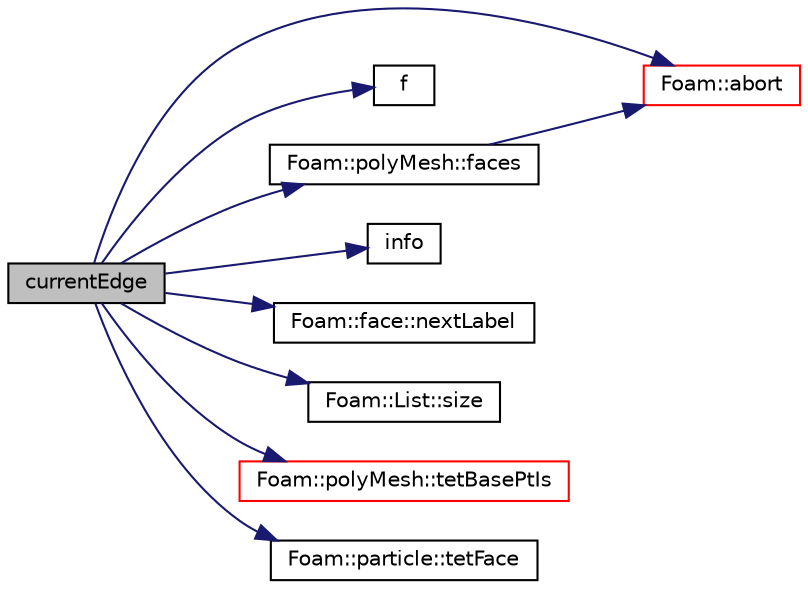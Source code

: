 digraph "currentEdge"
{
  bgcolor="transparent";
  edge [fontname="Helvetica",fontsize="10",labelfontname="Helvetica",labelfontsize="10"];
  node [fontname="Helvetica",fontsize="10",shape=record];
  rankdir="LR";
  Node1 [label="currentEdge",height=0.2,width=0.4,color="black", fillcolor="grey75", style="filled", fontcolor="black"];
  Node1 -> Node2 [color="midnightblue",fontsize="10",style="solid",fontname="Helvetica"];
  Node2 [label="Foam::abort",height=0.2,width=0.4,color="red",URL="$a10675.html#a447107a607d03e417307c203fa5fb44b"];
  Node1 -> Node3 [color="midnightblue",fontsize="10",style="solid",fontname="Helvetica"];
  Node3 [label="f",height=0.2,width=0.4,color="black",URL="$a03883.html#a888be93833ac7a23170555c69c690288"];
  Node1 -> Node4 [color="midnightblue",fontsize="10",style="solid",fontname="Helvetica"];
  Node4 [label="Foam::polyMesh::faces",height=0.2,width=0.4,color="black",URL="$a01905.html#a4434536d50d4c14116249da802a1e2b2",tooltip="Return raw faces. "];
  Node4 -> Node2 [color="midnightblue",fontsize="10",style="solid",fontname="Helvetica"];
  Node1 -> Node5 [color="midnightblue",fontsize="10",style="solid",fontname="Helvetica"];
  Node5 [label="info",height=0.2,width=0.4,color="black",URL="$a02813.html#ae19120e5078172ade2f30f992701c050",tooltip="Return info proxy. "];
  Node1 -> Node6 [color="midnightblue",fontsize="10",style="solid",fontname="Helvetica"];
  Node6 [label="Foam::face::nextLabel",height=0.2,width=0.4,color="black",URL="$a00709.html#a3a77b41d851606ec9fd4c68c792cde79",tooltip="Next vertex on face. "];
  Node1 -> Node7 [color="midnightblue",fontsize="10",style="solid",fontname="Helvetica"];
  Node7 [label="Foam::List::size",height=0.2,width=0.4,color="black",URL="$a01355.html#a8a5f6fa29bd4b500caf186f60245b384",tooltip="Override size to be inconsistent with allocated storage. "];
  Node1 -> Node8 [color="midnightblue",fontsize="10",style="solid",fontname="Helvetica"];
  Node8 [label="Foam::polyMesh::tetBasePtIs",height=0.2,width=0.4,color="red",URL="$a01905.html#af5d47c5deccb842cb4b331facc1aa22a",tooltip="Return the tetBasePtIs. "];
  Node1 -> Node9 [color="midnightblue",fontsize="10",style="solid",fontname="Helvetica"];
  Node9 [label="Foam::particle::tetFace",height=0.2,width=0.4,color="black",URL="$a01763.html#ad3d4f882f7a269830f27a075583348d6",tooltip="Return current tet face particle is in. "];
}
